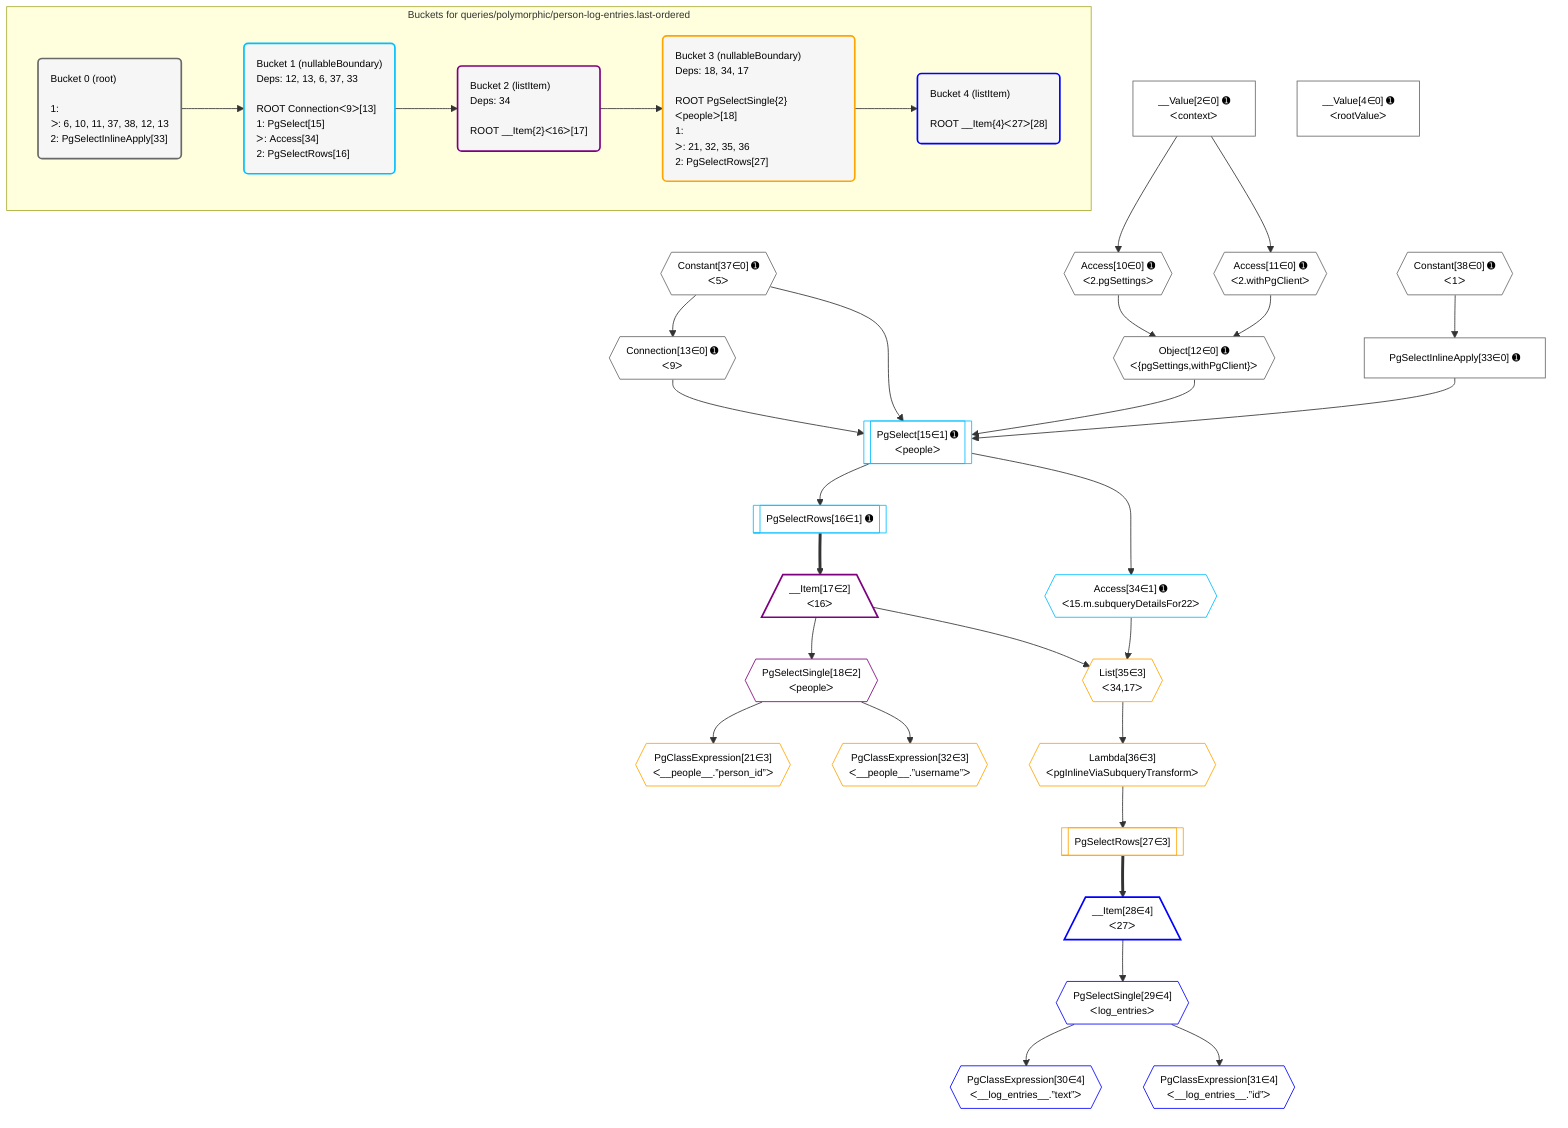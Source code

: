 %%{init: {'themeVariables': { 'fontSize': '12px'}}}%%
graph TD
    classDef path fill:#eee,stroke:#000,color:#000
    classDef plan fill:#fff,stroke-width:1px,color:#000
    classDef itemplan fill:#fff,stroke-width:2px,color:#000
    classDef unbatchedplan fill:#dff,stroke-width:1px,color:#000
    classDef sideeffectplan fill:#fcc,stroke-width:2px,color:#000
    classDef bucket fill:#f6f6f6,color:#000,stroke-width:2px,text-align:left


    %% plan dependencies
    Connection13{{"Connection[13∈0] ➊<br />ᐸ9ᐳ"}}:::plan
    Constant37{{"Constant[37∈0] ➊<br />ᐸ5ᐳ"}}:::plan
    Constant37 --> Connection13
    Object12{{"Object[12∈0] ➊<br />ᐸ{pgSettings,withPgClient}ᐳ"}}:::plan
    Access10{{"Access[10∈0] ➊<br />ᐸ2.pgSettingsᐳ"}}:::plan
    Access11{{"Access[11∈0] ➊<br />ᐸ2.withPgClientᐳ"}}:::plan
    Access10 & Access11 --> Object12
    PgSelectInlineApply33["PgSelectInlineApply[33∈0] ➊"]:::plan
    Constant38{{"Constant[38∈0] ➊<br />ᐸ1ᐳ"}}:::plan
    Constant38 --> PgSelectInlineApply33
    __Value2["__Value[2∈0] ➊<br />ᐸcontextᐳ"]:::plan
    __Value2 --> Access10
    __Value2 --> Access11
    __Value4["__Value[4∈0] ➊<br />ᐸrootValueᐳ"]:::plan
    PgSelect15[["PgSelect[15∈1] ➊<br />ᐸpeopleᐳ"]]:::plan
    Object12 & Connection13 & Constant37 & PgSelectInlineApply33 --> PgSelect15
    PgSelectRows16[["PgSelectRows[16∈1] ➊"]]:::plan
    PgSelect15 --> PgSelectRows16
    Access34{{"Access[34∈1] ➊<br />ᐸ15.m.subqueryDetailsFor22ᐳ"}}:::plan
    PgSelect15 --> Access34
    __Item17[/"__Item[17∈2]<br />ᐸ16ᐳ"\]:::itemplan
    PgSelectRows16 ==> __Item17
    PgSelectSingle18{{"PgSelectSingle[18∈2]<br />ᐸpeopleᐳ"}}:::plan
    __Item17 --> PgSelectSingle18
    List35{{"List[35∈3]<br />ᐸ34,17ᐳ"}}:::plan
    Access34 & __Item17 --> List35
    PgClassExpression21{{"PgClassExpression[21∈3]<br />ᐸ__people__.”person_id”ᐳ"}}:::plan
    PgSelectSingle18 --> PgClassExpression21
    PgSelectRows27[["PgSelectRows[27∈3]"]]:::plan
    Lambda36{{"Lambda[36∈3]<br />ᐸpgInlineViaSubqueryTransformᐳ"}}:::plan
    Lambda36 --> PgSelectRows27
    PgClassExpression32{{"PgClassExpression[32∈3]<br />ᐸ__people__.”username”ᐳ"}}:::plan
    PgSelectSingle18 --> PgClassExpression32
    List35 --> Lambda36
    __Item28[/"__Item[28∈4]<br />ᐸ27ᐳ"\]:::itemplan
    PgSelectRows27 ==> __Item28
    PgSelectSingle29{{"PgSelectSingle[29∈4]<br />ᐸlog_entriesᐳ"}}:::plan
    __Item28 --> PgSelectSingle29
    PgClassExpression30{{"PgClassExpression[30∈4]<br />ᐸ__log_entries__.”text”ᐳ"}}:::plan
    PgSelectSingle29 --> PgClassExpression30
    PgClassExpression31{{"PgClassExpression[31∈4]<br />ᐸ__log_entries__.”id”ᐳ"}}:::plan
    PgSelectSingle29 --> PgClassExpression31

    %% define steps

    subgraph "Buckets for queries/polymorphic/person-log-entries.last-ordered"
    Bucket0("Bucket 0 (root)<br /><br />1: <br />ᐳ: 6, 10, 11, 37, 38, 12, 13<br />2: PgSelectInlineApply[33]"):::bucket
    classDef bucket0 stroke:#696969
    class Bucket0,__Value2,__Value4,Access10,Access11,Object12,Connection13,PgSelectInlineApply33,Constant37,Constant38 bucket0
    Bucket1("Bucket 1 (nullableBoundary)<br />Deps: 12, 13, 6, 37, 33<br /><br />ROOT Connectionᐸ9ᐳ[13]<br />1: PgSelect[15]<br />ᐳ: Access[34]<br />2: PgSelectRows[16]"):::bucket
    classDef bucket1 stroke:#00bfff
    class Bucket1,PgSelect15,PgSelectRows16,Access34 bucket1
    Bucket2("Bucket 2 (listItem)<br />Deps: 34<br /><br />ROOT __Item{2}ᐸ16ᐳ[17]"):::bucket
    classDef bucket2 stroke:#7f007f
    class Bucket2,__Item17,PgSelectSingle18 bucket2
    Bucket3("Bucket 3 (nullableBoundary)<br />Deps: 18, 34, 17<br /><br />ROOT PgSelectSingle{2}ᐸpeopleᐳ[18]<br />1: <br />ᐳ: 21, 32, 35, 36<br />2: PgSelectRows[27]"):::bucket
    classDef bucket3 stroke:#ffa500
    class Bucket3,PgClassExpression21,PgSelectRows27,PgClassExpression32,List35,Lambda36 bucket3
    Bucket4("Bucket 4 (listItem)<br /><br />ROOT __Item{4}ᐸ27ᐳ[28]"):::bucket
    classDef bucket4 stroke:#0000ff
    class Bucket4,__Item28,PgSelectSingle29,PgClassExpression30,PgClassExpression31 bucket4
    Bucket0 --> Bucket1
    Bucket1 --> Bucket2
    Bucket2 --> Bucket3
    Bucket3 --> Bucket4
    end